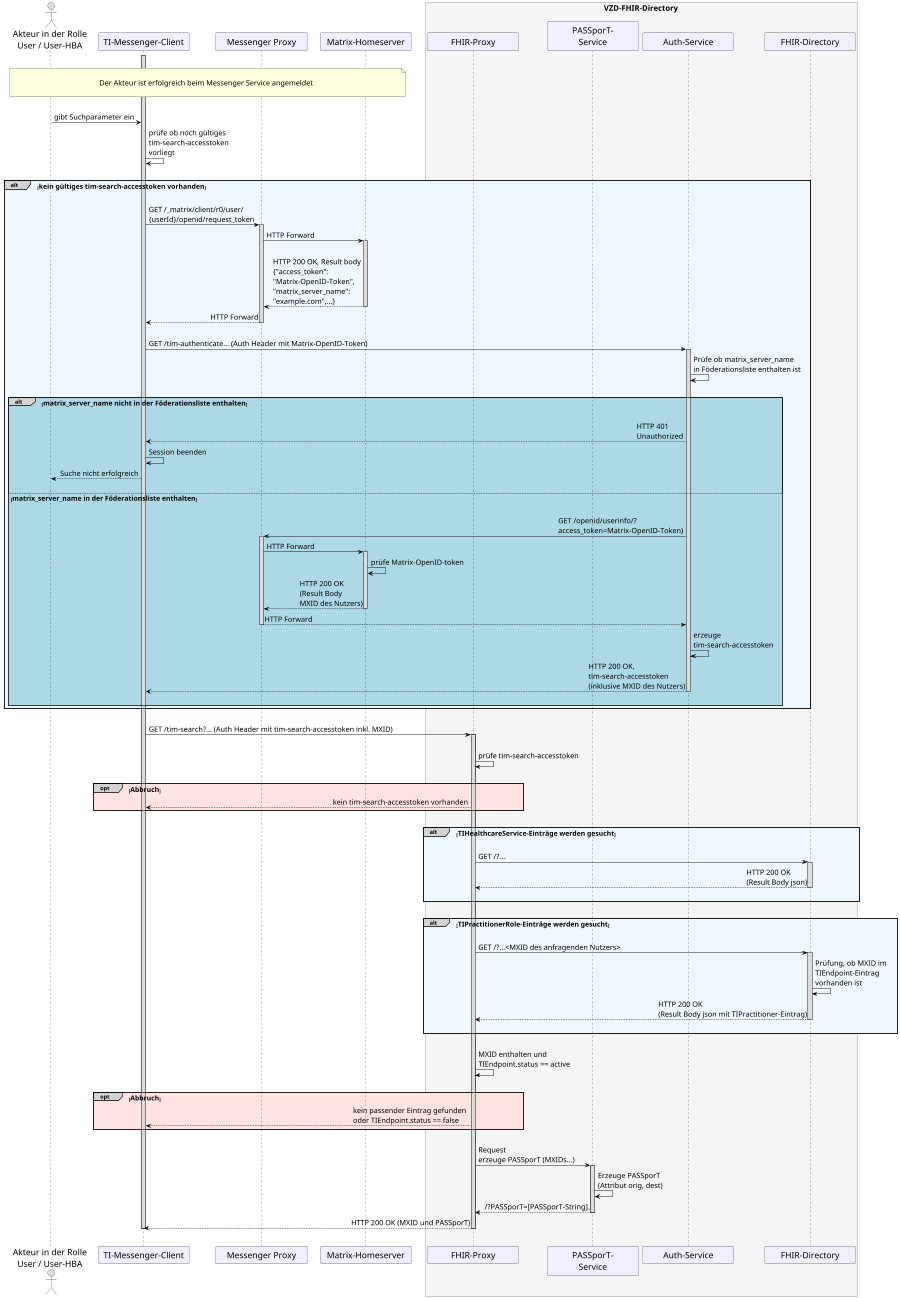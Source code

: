 /' 
# TI-Messenger 1.1
# TI-Messenger-Dienst
# Sequence Diagram
# Name: Einträge im VZD-FHIR-Directory suchen
'/

@startuml
skinparam sequenceMessageAlign direction
skinparam minClassWidth 200
skinparam BoxPadding 1
skinparam sequenceReferenceHeaderBackgroundColor palegreen
scale max 900 width

skinparam sequence {
ArrowColor black
ArrowFontSize 17
ActorBorderColor black
LifeLineBorderColor black
LifeLineBackgroundColor Gainsboro

ParticipantBorderColor Motivation
ParticipantBackgroundColor Motivation
ParticipantFontName Impact
ParticipantFontSize 20
ParticipantFontColor black
ParticipantBorderColor Black
ParticipantBackgroundColor MOTIVATION

ActorBackgroundColor Gainsboro
ActorFontColor black
ActorFontSize 20
ActorFontName Aapex
}
    actor U as "Akteur in der Rolle\nUser / User-HBA"
    participant cl as "TI-Messenger-Client"
    participant mp as "Messenger Proxy"
    participant hs as "Matrix-Homeserver"
    box <size:18>VZD-FHIR-Directory</size> #WhiteSmoke
      participant fp as "FHIR-Proxy"
      participant pp as "PASSporT-\nService"
      participant au as "Auth-Service"
      participant fd as "FHIR-Directory"
    end box

|||
note over U, hs: \n<size:17>Der Akteur ist erfolgreich beim Messenger Service angemeldet</size>\n
|||

      activate cl
    U->cl:gibt Suchparameter ein
    cl->cl: prüfe ob noch gültiges \ntim-search-accesstoken\nvorliegt

|||
alt#LightGrey #AliceBlue <size:16>kein gültiges tim-search-accesstoken vorhanden</size>
|||
      

    cl->mp: GET /_matrix/client/r0/user/\n{userId}/openid/request_token 
      activate mp
    mp->hs: HTTP Forward 

      activate hs
    |||
    hs-->mp: HTTP 200 OK, Result body \n{"access_token": \n"Matrix-OpenID-Token", \n"matrix_server_name": \n"example.com",...}
      deactivate hs
    mp-->cl: HTTP Forward
      deactivate mp
      
    |||
    cl->au: GET /tim-authenticate... (Auth Header mit Matrix-OpenID-Token)
      activate au
    au->au: Prüfe ob matrix_server_name\nin Föderationsliste enthalten ist

|||
alt#LightGrey #LightBlue <size:16>matrix_server_name nicht in der Föderationsliste enthalten</size>
|||    

    au-->cl: HTTP 401 \nUnauthorized
    cl->cl: Session beenden
    cl-->U: Suche nicht erfolgreich
    
    |||
    else <size:16>matrix_server_name in der Föderationsliste enthalten</size>
    |||
        au->mp: GET /openid/userinfo/?\naccess_token=Matrix-OpenID-Token)
          activate mp
        mp->hs: HTTP Forward
          activate hs
        hs->hs: prüfe Matrix-OpenID-token
        hs-->mp: HTTP 200 OK\n(Result Body \nMXID des Nutzers)
          deactivate hs
        mp-->au: HTTP Forward
          deactivate mp
        au->au: erzeuge \ntim-search-accesstoken 
        au-->cl: HTTP 200 OK, \ntim-search-accesstoken \n(inklusive MXID des Nutzers)
          deactivate au
          deactivate fp
    |||
    end
end

    |||
    cl->fp: GET /tim-search?... (Auth Header mit tim-search-accesstoken inkl. MXID)
    |||
      activate fp
    fp->fp: prüfe tim-search-accesstoken
    |||
    opt#LightGrey #MistyRose <size:16>Abbruch</size>
      fp-->cl: kein tim-search-accesstoken vorhanden
    end
   
|||
alt#LightGrey #AliceBlue <size:16>TIHealthcareService-Einträge werden gesucht</size>
|||
    fp->fd: GET /?...
      activate fd
    fd-->fp: HTTP 200 OK\n(Result Body json)
      deactivate fd
|||
end

|||
alt#LightGrey #AliceBlue <size:16>TIPractitionerRole-Einträge werden gesucht</size>
|||
    fp->fd: GET /?...<MXID des anfragenden Nutzers>
      activate fd
    fd->fd: Prüfung, ob MXID im \nTIEndpoint-Eintrag \nvorhanden ist
    fd-->fp: HTTP 200 OK\n(Result Body json mit TIPractitioner-Eintrag)
      deactivate fd
|||
end
|||

  fp->fp: MXID enthalten und \nTIEndpoint.status == active
  |||
  opt#LightGrey #MistyRose <size:16>Abbruch</size>
    fp-->cl: kein passender Eintrag gefunden \noder TIEndpoint.status == false
  end
  |||
  fp->pp: Request \nerzeuge PASSporT (MXIDs...)
    activate pp
  pp->pp: Erzeuge PASSporT \n(Attribut orig, dest)
  pp-->fp: /?PASSporT=[PASSporT-String].
    deactivate pp
  fp-->cl: HTTP 200 OK (MXID und PASSporT)
   |||
    deactivate fp
    deactivate cl

@enduml
